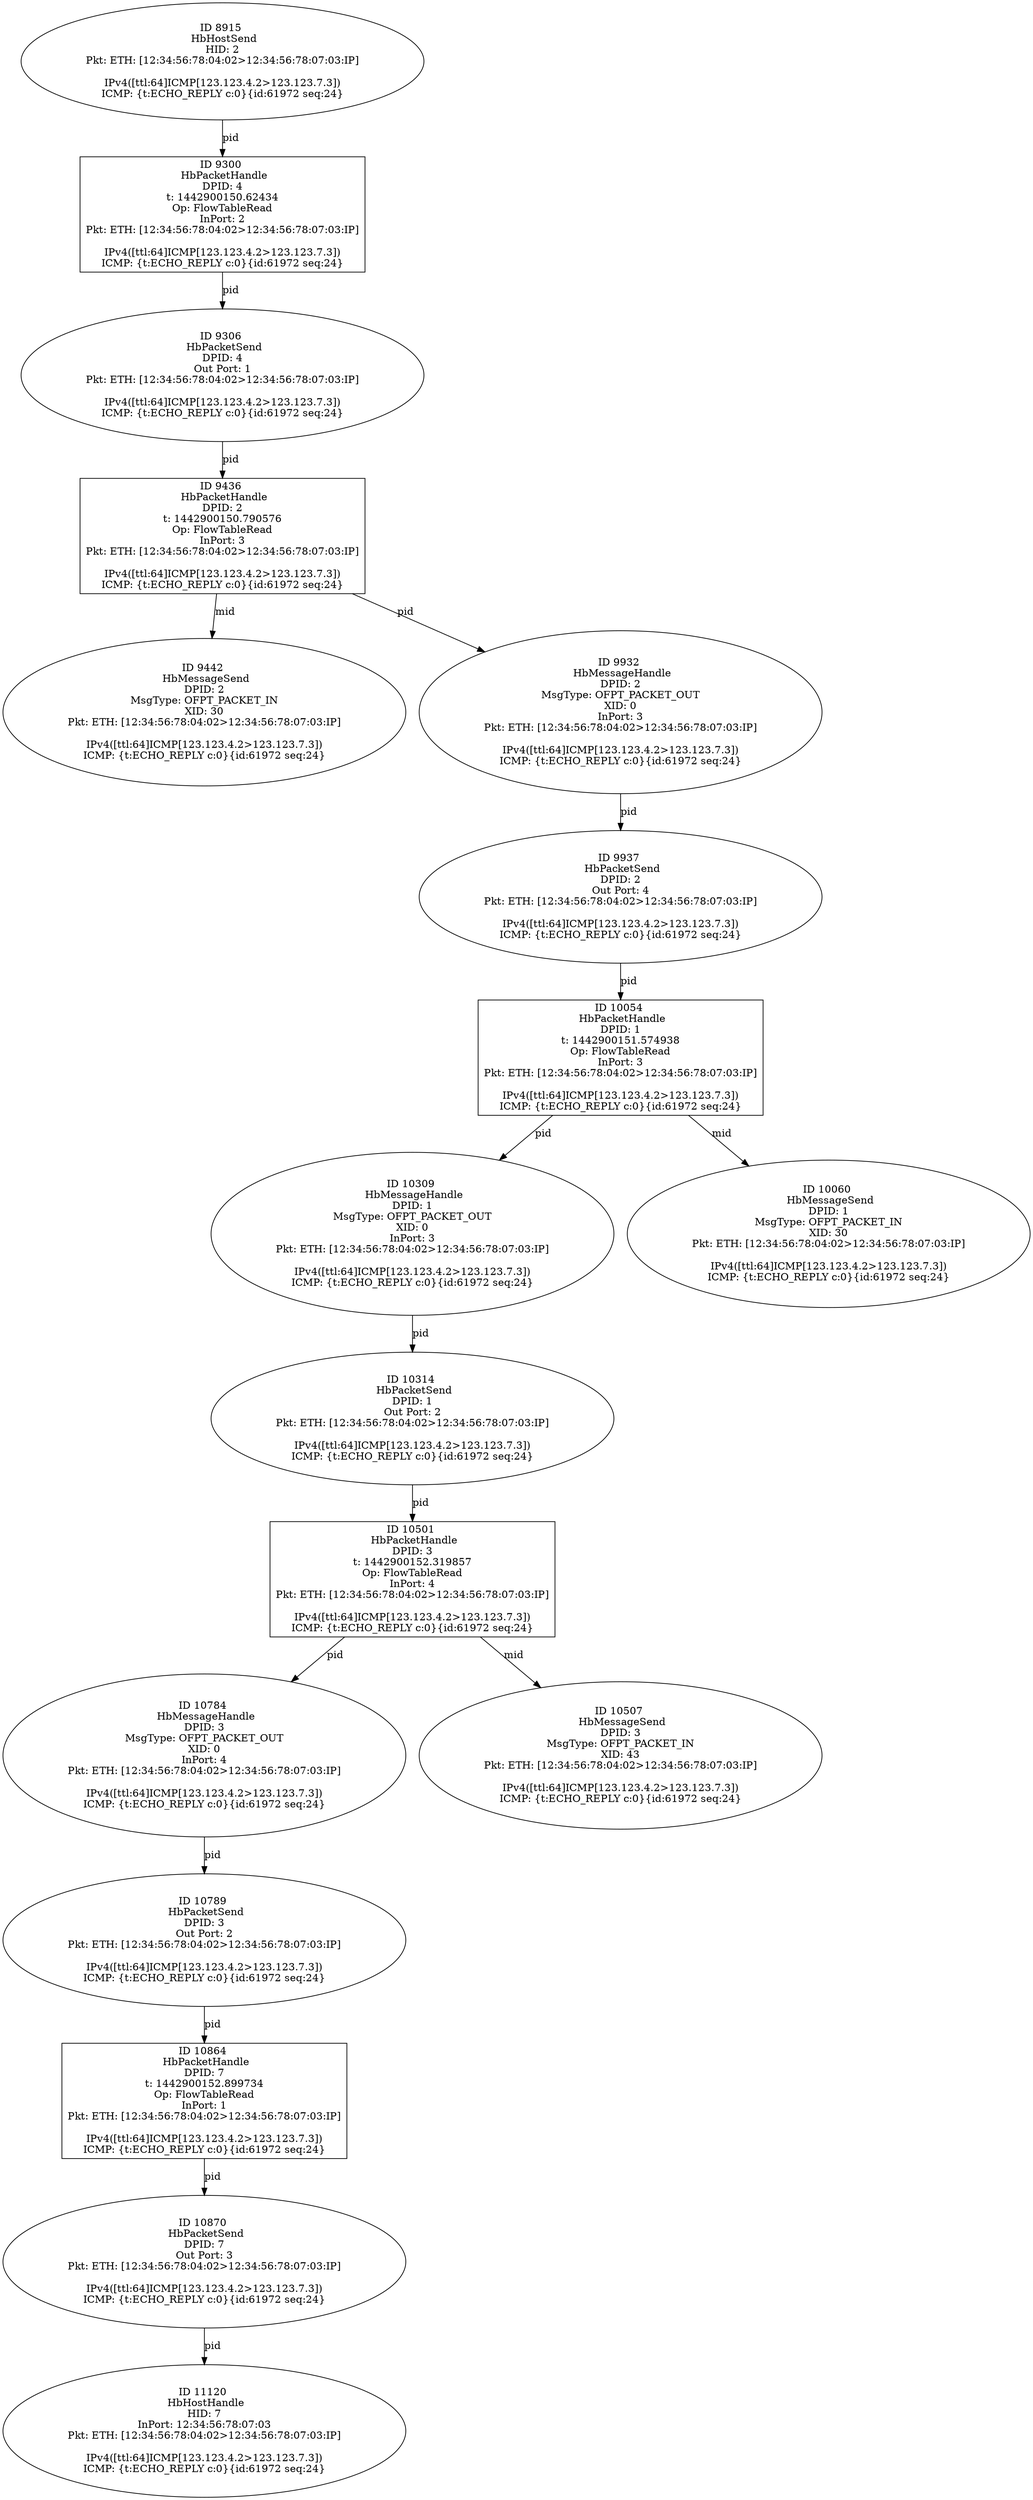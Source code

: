 strict digraph G {
10784 [shape=oval, event=<hb_events.HbMessageHandle object at 0x10a0f0750>, label="ID 10784 
 HbMessageHandle
DPID: 3
MsgType: OFPT_PACKET_OUT
XID: 0
InPort: 4
Pkt: ETH: [12:34:56:78:04:02>12:34:56:78:07:03:IP]

IPv4([ttl:64]ICMP[123.123.4.2>123.123.7.3])
ICMP: {t:ECHO_REPLY c:0}{id:61972 seq:24}"];
10864 [shape=box, event=<hb_events.HbPacketHandle object at 0x10a151a10>, label="ID 10864 
 HbPacketHandle
DPID: 7
t: 1442900152.899734
Op: FlowTableRead
InPort: 1
Pkt: ETH: [12:34:56:78:04:02>12:34:56:78:07:03:IP]

IPv4([ttl:64]ICMP[123.123.4.2>123.123.7.3])
ICMP: {t:ECHO_REPLY c:0}{id:61972 seq:24}"];
9442 [shape=oval, event=<hb_events.HbMessageSend object at 0x109c8c9d0>, label="ID 9442 
 HbMessageSend
DPID: 2
MsgType: OFPT_PACKET_IN
XID: 30
Pkt: ETH: [12:34:56:78:04:02>12:34:56:78:07:03:IP]

IPv4([ttl:64]ICMP[123.123.4.2>123.123.7.3])
ICMP: {t:ECHO_REPLY c:0}{id:61972 seq:24}"];
10501 [shape=box, event=<hb_events.HbPacketHandle object at 0x109ffb210>, label="ID 10501 
 HbPacketHandle
DPID: 3
t: 1442900152.319857
Op: FlowTableRead
InPort: 4
Pkt: ETH: [12:34:56:78:04:02>12:34:56:78:07:03:IP]

IPv4([ttl:64]ICMP[123.123.4.2>123.123.7.3])
ICMP: {t:ECHO_REPLY c:0}{id:61972 seq:24}"];
10309 [shape=oval, event=<hb_events.HbMessageHandle object at 0x109f52110>, label="ID 10309 
 HbMessageHandle
DPID: 1
MsgType: OFPT_PACKET_OUT
XID: 0
InPort: 3
Pkt: ETH: [12:34:56:78:04:02>12:34:56:78:07:03:IP]

IPv4([ttl:64]ICMP[123.123.4.2>123.123.7.3])
ICMP: {t:ECHO_REPLY c:0}{id:61972 seq:24}"];
10054 [shape=box, event=<hb_events.HbPacketHandle object at 0x109e77f90>, label="ID 10054 
 HbPacketHandle
DPID: 1
t: 1442900151.574938
Op: FlowTableRead
InPort: 3
Pkt: ETH: [12:34:56:78:04:02>12:34:56:78:07:03:IP]

IPv4([ttl:64]ICMP[123.123.4.2>123.123.7.3])
ICMP: {t:ECHO_REPLY c:0}{id:61972 seq:24}"];
9932 [shape=oval, event=<hb_events.HbMessageHandle object at 0x109df7750>, label="ID 9932 
 HbMessageHandle
DPID: 2
MsgType: OFPT_PACKET_OUT
XID: 0
InPort: 3
Pkt: ETH: [12:34:56:78:04:02>12:34:56:78:07:03:IP]

IPv4([ttl:64]ICMP[123.123.4.2>123.123.7.3])
ICMP: {t:ECHO_REPLY c:0}{id:61972 seq:24}"];
10314 [shape=oval, event=<hb_events.HbPacketSend object at 0x109f52d90>, label="ID 10314 
 HbPacketSend
DPID: 1
Out Port: 2
Pkt: ETH: [12:34:56:78:04:02>12:34:56:78:07:03:IP]

IPv4([ttl:64]ICMP[123.123.4.2>123.123.7.3])
ICMP: {t:ECHO_REPLY c:0}{id:61972 seq:24}"];
10507 [shape=oval, event=<hb_events.HbMessageSend object at 0x10a0147d0>, label="ID 10507 
 HbMessageSend
DPID: 3
MsgType: OFPT_PACKET_IN
XID: 43
Pkt: ETH: [12:34:56:78:04:02>12:34:56:78:07:03:IP]

IPv4([ttl:64]ICMP[123.123.4.2>123.123.7.3])
ICMP: {t:ECHO_REPLY c:0}{id:61972 seq:24}"];
10060 [shape=oval, event=<hb_events.HbMessageSend object at 0x109e8bfd0>, label="ID 10060 
 HbMessageSend
DPID: 1
MsgType: OFPT_PACKET_IN
XID: 30
Pkt: ETH: [12:34:56:78:04:02>12:34:56:78:07:03:IP]

IPv4([ttl:64]ICMP[123.123.4.2>123.123.7.3])
ICMP: {t:ECHO_REPLY c:0}{id:61972 seq:24}"];
11120 [shape=oval, event=<hb_events.HbHostHandle object at 0x10a2794d0>, label="ID 11120 
 HbHostHandle
HID: 7
InPort: 12:34:56:78:07:03
Pkt: ETH: [12:34:56:78:04:02>12:34:56:78:07:03:IP]

IPv4([ttl:64]ICMP[123.123.4.2>123.123.7.3])
ICMP: {t:ECHO_REPLY c:0}{id:61972 seq:24}"];
9937 [shape=oval, event=<hb_events.HbPacketSend object at 0x109df7c50>, label="ID 9937 
 HbPacketSend
DPID: 2
Out Port: 4
Pkt: ETH: [12:34:56:78:04:02>12:34:56:78:07:03:IP]

IPv4([ttl:64]ICMP[123.123.4.2>123.123.7.3])
ICMP: {t:ECHO_REPLY c:0}{id:61972 seq:24}"];
8915 [shape=oval, event=<hb_events.HbHostSend object at 0x109b864d0>, label="ID 8915 
 HbHostSend
HID: 2
Pkt: ETH: [12:34:56:78:04:02>12:34:56:78:07:03:IP]

IPv4([ttl:64]ICMP[123.123.4.2>123.123.7.3])
ICMP: {t:ECHO_REPLY c:0}{id:61972 seq:24}"];
9300 [shape=box, event=<hb_events.HbPacketHandle object at 0x109c420d0>, label="ID 9300 
 HbPacketHandle
DPID: 4
t: 1442900150.62434
Op: FlowTableRead
InPort: 2
Pkt: ETH: [12:34:56:78:04:02>12:34:56:78:07:03:IP]

IPv4([ttl:64]ICMP[123.123.4.2>123.123.7.3])
ICMP: {t:ECHO_REPLY c:0}{id:61972 seq:24}"];
10870 [shape=oval, event=<hb_events.HbPacketSend object at 0x10a151fd0>, label="ID 10870 
 HbPacketSend
DPID: 7
Out Port: 3
Pkt: ETH: [12:34:56:78:04:02>12:34:56:78:07:03:IP]

IPv4([ttl:64]ICMP[123.123.4.2>123.123.7.3])
ICMP: {t:ECHO_REPLY c:0}{id:61972 seq:24}"];
9306 [shape=oval, event=<hb_events.HbPacketSend object at 0x109c42550>, label="ID 9306 
 HbPacketSend
DPID: 4
Out Port: 1
Pkt: ETH: [12:34:56:78:04:02>12:34:56:78:07:03:IP]

IPv4([ttl:64]ICMP[123.123.4.2>123.123.7.3])
ICMP: {t:ECHO_REPLY c:0}{id:61972 seq:24}"];
9436 [shape=box, event=<hb_events.HbPacketHandle object at 0x109c85650>, label="ID 9436 
 HbPacketHandle
DPID: 2
t: 1442900150.790576
Op: FlowTableRead
InPort: 3
Pkt: ETH: [12:34:56:78:04:02>12:34:56:78:07:03:IP]

IPv4([ttl:64]ICMP[123.123.4.2>123.123.7.3])
ICMP: {t:ECHO_REPLY c:0}{id:61972 seq:24}"];
10789 [shape=oval, event=<hb_events.HbPacketSend object at 0x10a0f0b50>, label="ID 10789 
 HbPacketSend
DPID: 3
Out Port: 2
Pkt: ETH: [12:34:56:78:04:02>12:34:56:78:07:03:IP]

IPv4([ttl:64]ICMP[123.123.4.2>123.123.7.3])
ICMP: {t:ECHO_REPLY c:0}{id:61972 seq:24}"];
10784 -> 10789  [rel=pid, label=pid];
10501 -> 10784  [rel=pid, label=pid];
10501 -> 10507  [rel=mid, label=mid];
10054 -> 10060  [rel=mid, label=mid];
10054 -> 10309  [rel=pid, label=pid];
10314 -> 10501  [rel=pid, label=pid];
9932 -> 9937  [rel=pid, label=pid];
10789 -> 10864  [rel=pid, label=pid];
10864 -> 10870  [rel=pid, label=pid];
9937 -> 10054  [rel=pid, label=pid];
8915 -> 9300  [rel=pid, label=pid];
9300 -> 9306  [rel=pid, label=pid];
10870 -> 11120  [rel=pid, label=pid];
9306 -> 9436  [rel=pid, label=pid];
9436 -> 9442  [rel=mid, label=mid];
9436 -> 9932  [rel=pid, label=pid];
10309 -> 10314  [rel=pid, label=pid];
}
